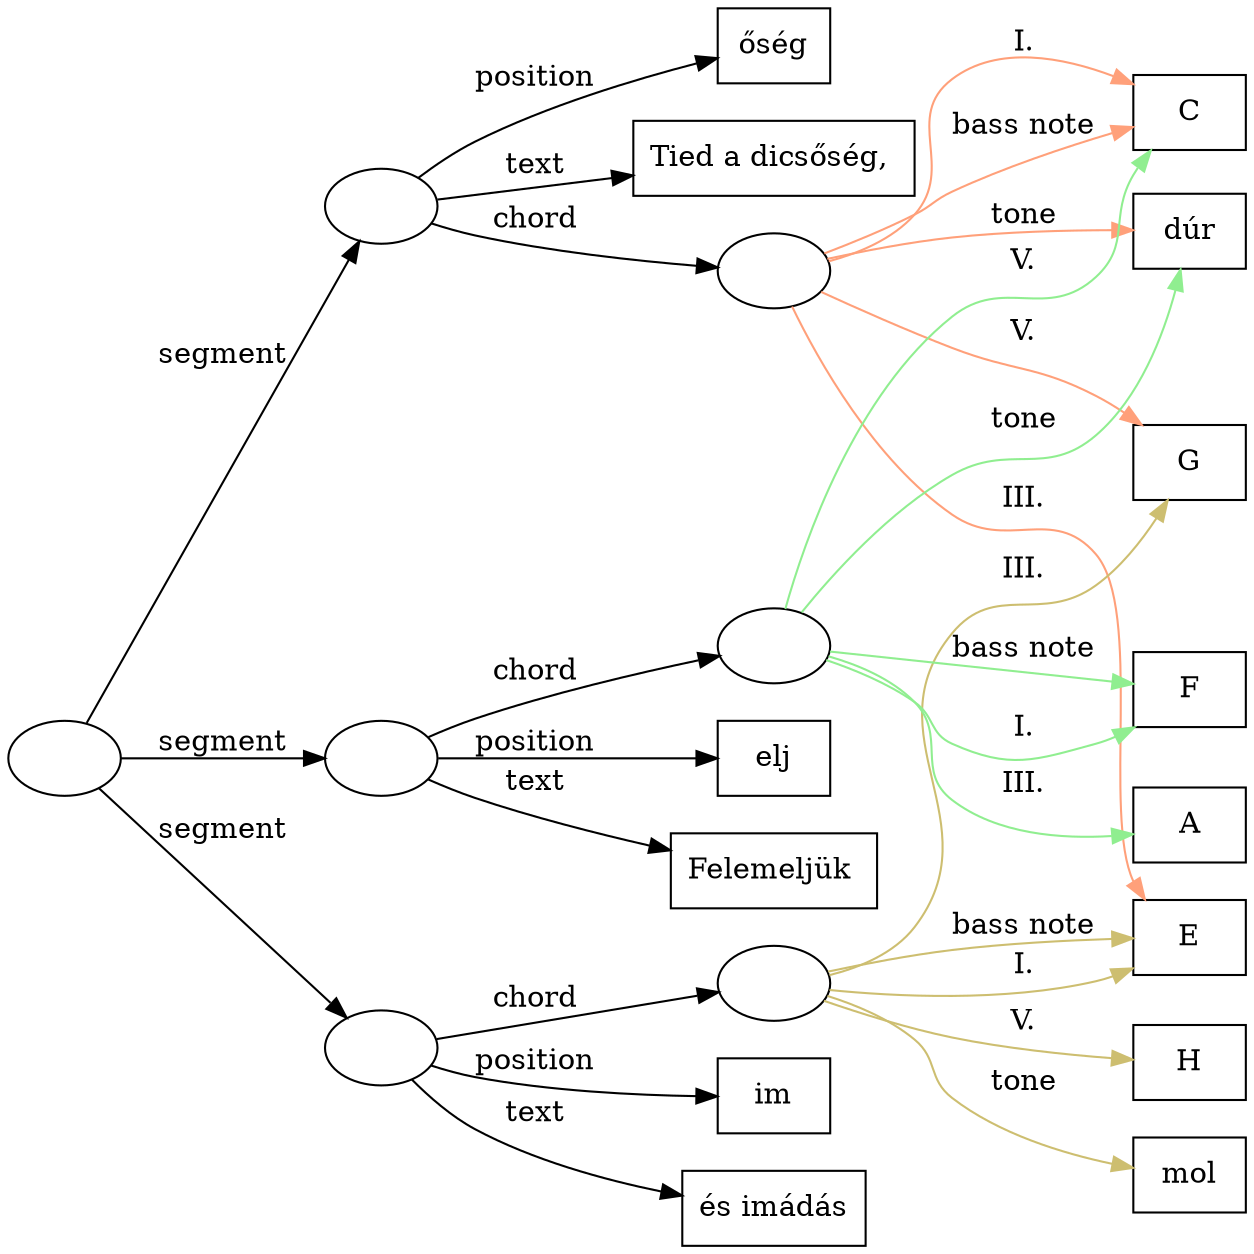 digraph g {
    rankdir=LR
    Sheet [label=""]

    subgraph segment_0 {

        segment_0_ID [label=""]
        segment_0_Position [label="őség" shape="box"]
        segment_0_Text [label="Tied a dicsőség, " shape="box"]
        // segment_0_Bass_note [label=""]
        segment_0_Chord [label=""]
        segment_0_Tone [label="dúr" shape="box"]
        segment_0_Deg1 [label="C" shape="box"]
        segment_0_Deg3 [label="E" shape="box"]
        segment_0_Deg5 [label="G" shape="box"]
        segment_0_ID -> segment_0_Position [label="position"]
        segment_0_ID -> segment_0_Text [label="text"]
        segment_0_ID -> segment_0_Chord [label="chord"]
        edge [color=lightsalmon]
        segment_0_Chord -> segment_0_Tone [label="tone"]
        segment_0_Chord -> segment_0_Deg1 [label="I."]
        segment_0_Chord -> segment_0_Deg3 [label="III."]
        segment_0_Chord -> segment_0_Deg5 [label="V."]
        segment_0_Chord -> segment_0_Deg1 [label="bass note"]
    }

    subgraph segment_1 {

        segment_1_ID [label=""]
        segment_1_Position [label="im" shape="box"]
        segment_1_Text [label="és imádás" shape="box"]
        segment_1_Chord [label=""]
        segment_1_Tone [label="mol" shape="box"]
        // segment_1_Deg1 [label=""]
        // segment_1_Deg3 [label=""]
        segment_1_Deg5 [label="H" shape="box"]
        segment_1_ID -> segment_1_Position [label="position"]
        segment_1_ID -> segment_1_Text [label="text"]
        segment_1_ID -> segment_1_Chord [label="chord"]
        edge [color=lightgoldenrod3]
        segment_1_Chord -> segment_1_Tone [label="tone"]
        segment_1_Chord -> segment_0_Deg3 [label="I."]
        segment_1_Chord -> segment_0_Deg5 [label="III."]
        segment_1_Chord -> segment_1_Deg5 [label="V."]
        segment_1_Chord -> segment_0_Deg3 [label="bass note"]
    }

    subgraph segment_2 {

        segment_2_ID [label=""]
        segment_2_Position [label="elj" shape="box"]
        segment_2_Text [label="Felemeljük " shape="box"]
        segment_2_Chord [label=""]
        segment_2_Deg1 [label="F" shape="box"]
        segment_2_Deg3 [label="A" shape="box"]
        // segment_2_Deg5 [label=""]
        // segment_2_Tone [label=""]
        segment_2_ID -> segment_2_Position [label="position"]
        segment_2_ID -> segment_2_Text [label="text"]
        segment_2_ID -> segment_2_Chord [label="chord"]
        edge [color=lightgreen]
        segment_2_Chord -> segment_0_Tone [label="tone"]
        segment_2_Chord -> segment_2_Deg1 [label="I."]
        segment_2_Chord -> segment_2_Deg3 [label="III."]
        segment_2_Chord -> segment_0_Deg1 [label="V."]
        segment_2_Chord -> segment_2_Deg1 [label="bass note"]
    }
    
    Sheet -> segment_0_ID [label="segment"]
    Sheet -> segment_1_ID [label="segment"]
    Sheet -> segment_2_ID [label="segment"]
}